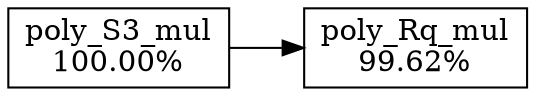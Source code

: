 digraph G {
  rankdir=LR;
  {
    node [shape=box]
    poly_S3_mul[label="poly_S3_mul\n100.00%"]
    poly_Rq_mul[label="poly_Rq_mul\n99.62%"]
  }
  poly_S3_mul -> poly_Rq_mul
}
